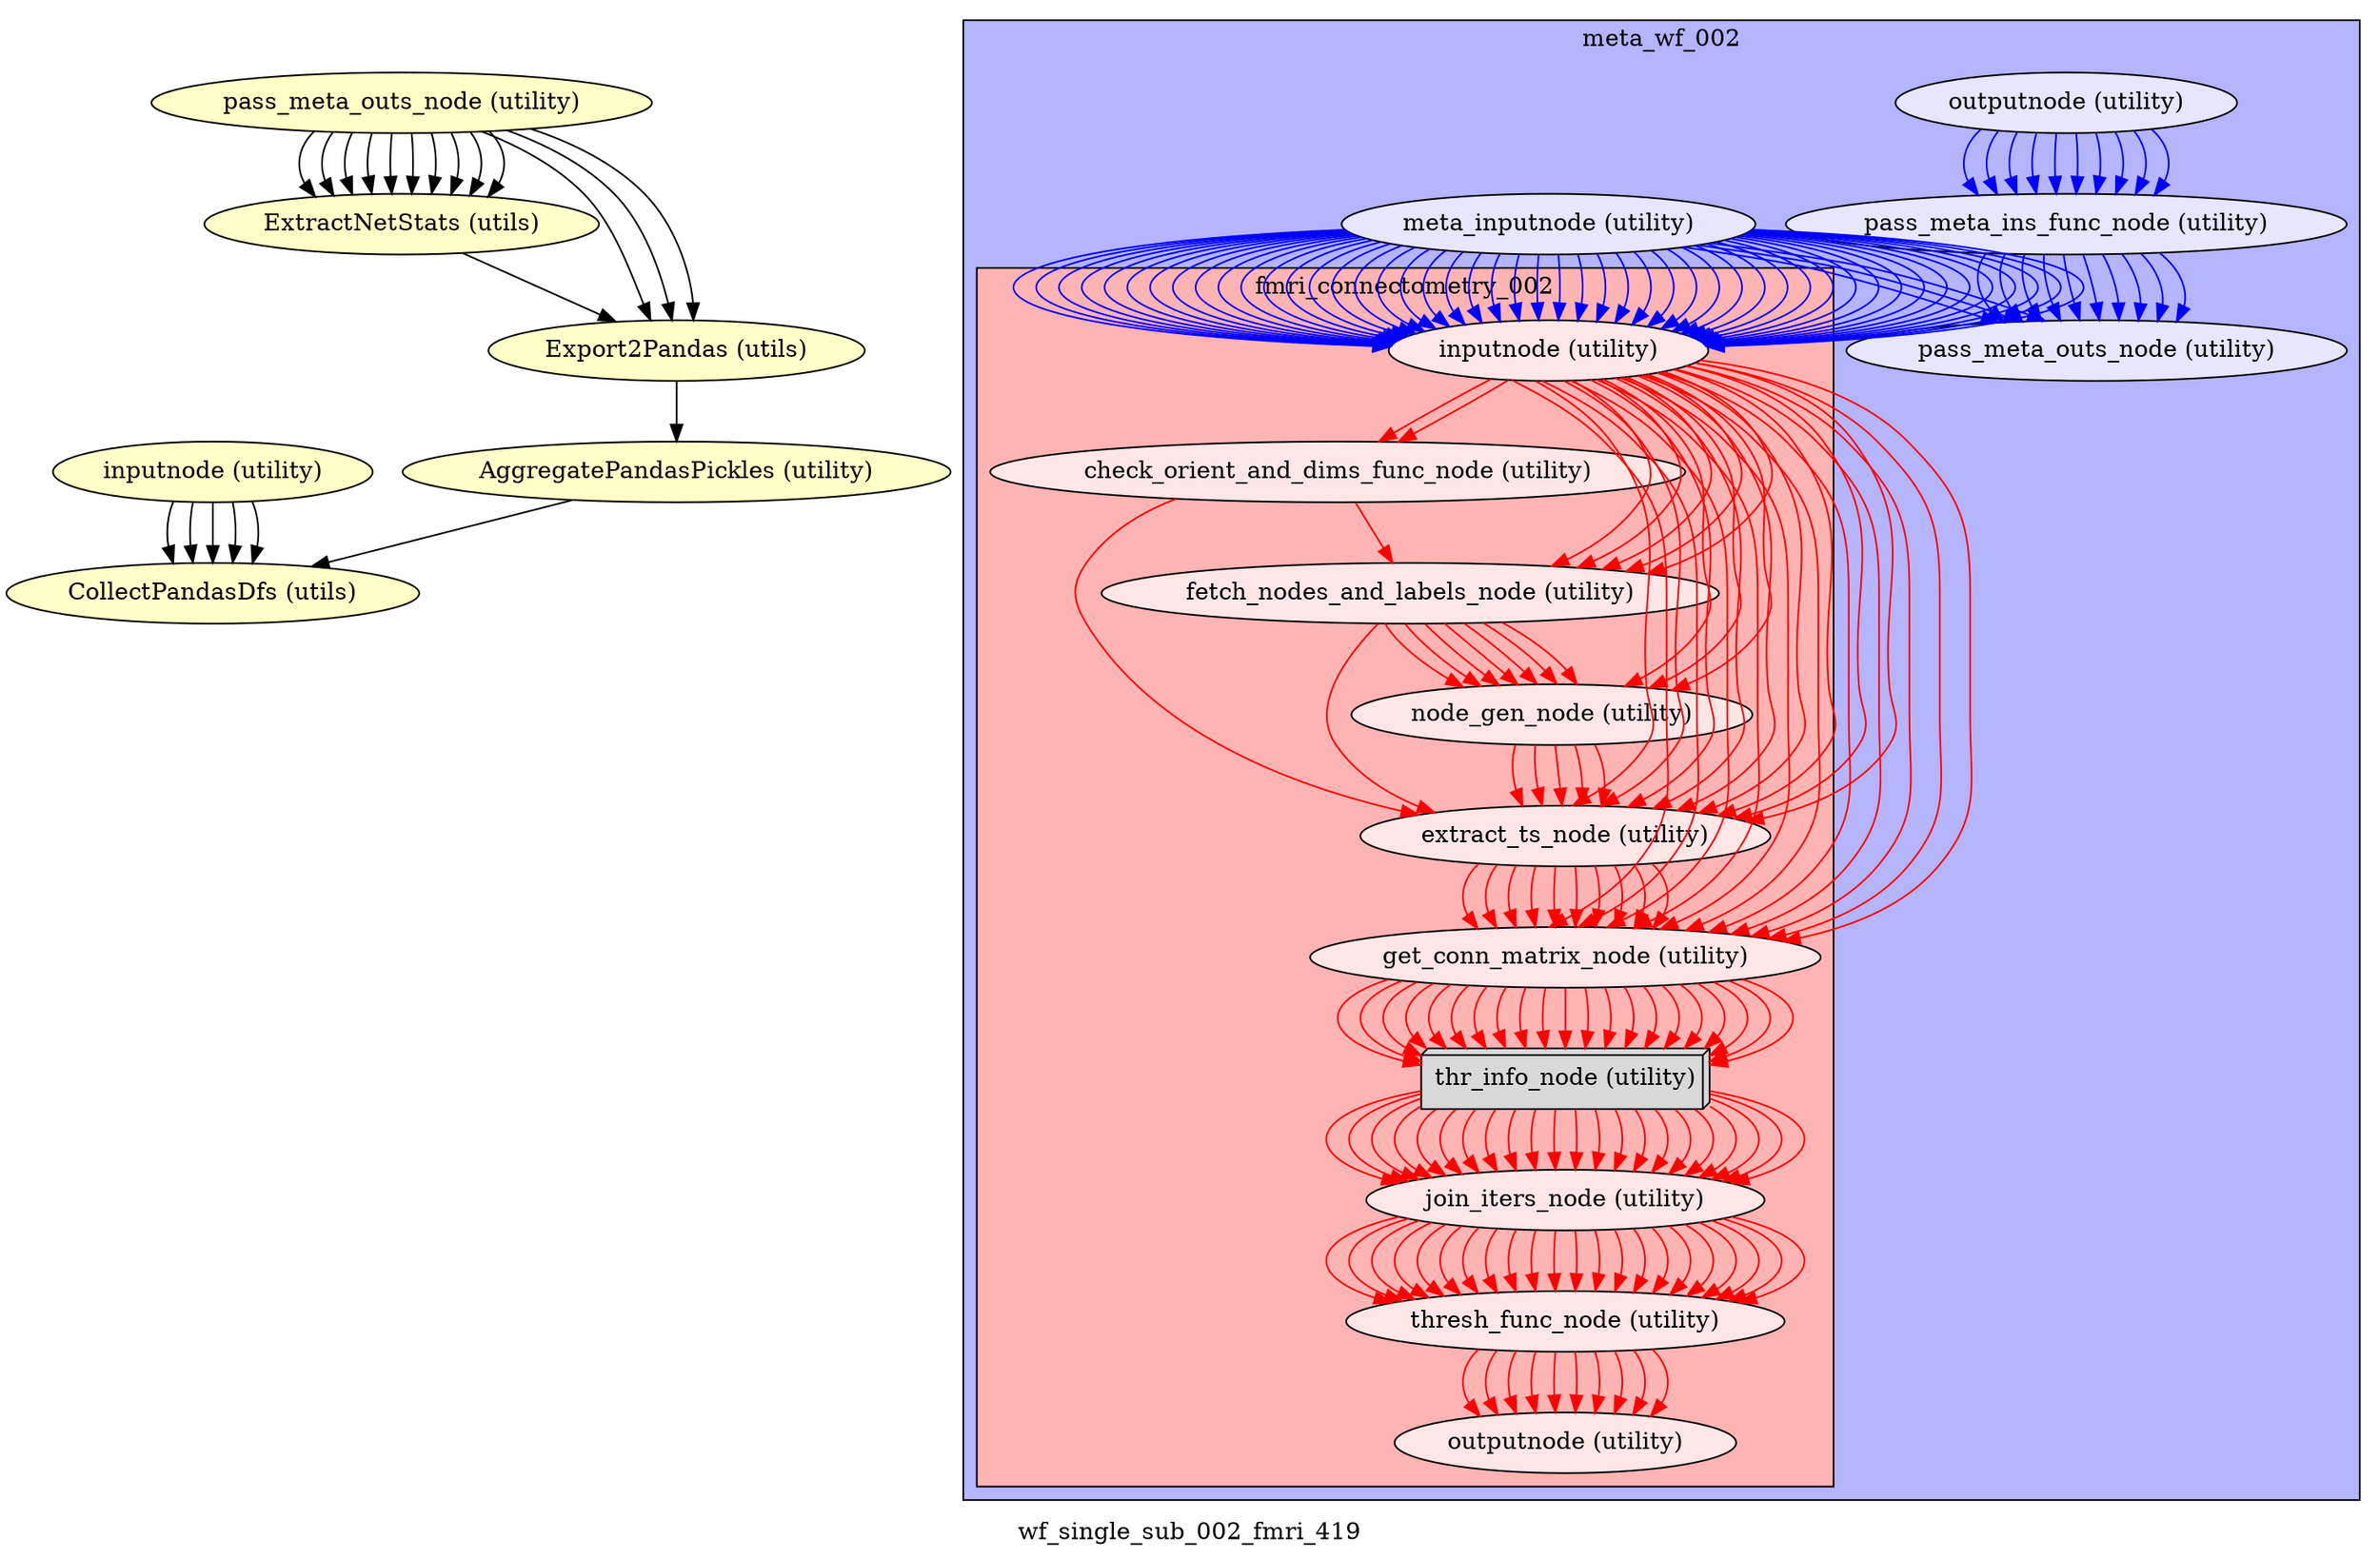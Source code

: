 digraph wf_single_sub_002_fmri_419{
  label="wf_single_sub_002_fmri_419";
  wf_single_sub_002_fmri_419_inputnode[label="inputnode (utility)", style=filled, fillcolor="#FFFFC8"];
  meta_wf_002_pass_meta_outs_node[label="pass_meta_outs_node (utility)", style=filled, fillcolor="#FFFFC8"];
  wf_single_sub_002_fmri_419_ExtractNetStats[label="ExtractNetStats (utils)", style=filled, fillcolor="#FFFFC8"];
  wf_single_sub_002_fmri_419_Export2Pandas[label="Export2Pandas (utils)", style=filled, fillcolor="#FFFFC8"];
  wf_single_sub_002_fmri_419_AggregatePandasPickles[label="AggregatePandasPickles (utility)", style=filled, fillcolor="#FFFFC8"];
  wf_single_sub_002_fmri_419_CollectPandasDfs[label="CollectPandasDfs (utils)", style=filled, fillcolor="#FFFFC8"];
  wf_single_sub_002_fmri_419_inputnode -> wf_single_sub_002_fmri_419_CollectPandasDfs;
  wf_single_sub_002_fmri_419_inputnode -> wf_single_sub_002_fmri_419_CollectPandasDfs;
  wf_single_sub_002_fmri_419_inputnode -> wf_single_sub_002_fmri_419_CollectPandasDfs;
  wf_single_sub_002_fmri_419_inputnode -> wf_single_sub_002_fmri_419_CollectPandasDfs;
  wf_single_sub_002_fmri_419_inputnode -> wf_single_sub_002_fmri_419_CollectPandasDfs;
  wf_single_sub_002_fmri_419_ExtractNetStats -> wf_single_sub_002_fmri_419_Export2Pandas;
  wf_single_sub_002_fmri_419_Export2Pandas -> wf_single_sub_002_fmri_419_AggregatePandasPickles;
  wf_single_sub_002_fmri_419_AggregatePandasPickles -> wf_single_sub_002_fmri_419_CollectPandasDfs;
  subgraph cluster_wf_single_sub_002_fmri_419_meta_wf_002 {
      edge [color="#0000FF"];
      style=filled;
      fillcolor="#B4B4FF";
      label="meta_wf_002";
    wf_single_sub_002_fmri_419_fmri_connectometry_002_outputnode[label="outputnode (utility)", style=filled, fillcolor="#E6E6FF"];
    wf_single_sub_002_fmri_419_meta_wf_002_pass_meta_ins_func_node[label="pass_meta_ins_func_node (utility)", style=filled, fillcolor="#E6E6FF"];
    wf_single_sub_002_fmri_419_meta_wf_002_meta_inputnode[label="meta_inputnode (utility)", style=filled, fillcolor="#E6E6FF"];
    wf_single_sub_002_fmri_419_meta_wf_002_pass_meta_outs_node[label="pass_meta_outs_node (utility)", style=filled, fillcolor="#E6E6FF"];
    wf_single_sub_002_fmri_419_meta_wf_002_pass_meta_ins_func_node -> wf_single_sub_002_fmri_419_meta_wf_002_pass_meta_outs_node;
    wf_single_sub_002_fmri_419_meta_wf_002_pass_meta_ins_func_node -> wf_single_sub_002_fmri_419_meta_wf_002_pass_meta_outs_node;
    wf_single_sub_002_fmri_419_meta_wf_002_pass_meta_ins_func_node -> wf_single_sub_002_fmri_419_meta_wf_002_pass_meta_outs_node;
    wf_single_sub_002_fmri_419_meta_wf_002_pass_meta_ins_func_node -> wf_single_sub_002_fmri_419_meta_wf_002_pass_meta_outs_node;
    wf_single_sub_002_fmri_419_meta_wf_002_pass_meta_ins_func_node -> wf_single_sub_002_fmri_419_meta_wf_002_pass_meta_outs_node;
    wf_single_sub_002_fmri_419_meta_wf_002_pass_meta_ins_func_node -> wf_single_sub_002_fmri_419_meta_wf_002_pass_meta_outs_node;
    wf_single_sub_002_fmri_419_meta_wf_002_pass_meta_ins_func_node -> wf_single_sub_002_fmri_419_meta_wf_002_pass_meta_outs_node;
    wf_single_sub_002_fmri_419_meta_wf_002_pass_meta_ins_func_node -> wf_single_sub_002_fmri_419_meta_wf_002_pass_meta_outs_node;
    wf_single_sub_002_fmri_419_meta_wf_002_pass_meta_ins_func_node -> wf_single_sub_002_fmri_419_meta_wf_002_pass_meta_outs_node;
    wf_single_sub_002_fmri_419_meta_wf_002_pass_meta_ins_func_node -> wf_single_sub_002_fmri_419_meta_wf_002_pass_meta_outs_node;
    wf_single_sub_002_fmri_419_meta_wf_002_meta_inputnode -> wf_single_sub_002_fmri_419_meta_wf_002_pass_meta_outs_node;
    wf_single_sub_002_fmri_419_meta_wf_002_meta_inputnode -> wf_single_sub_002_fmri_419_meta_wf_002_pass_meta_outs_node;
    wf_single_sub_002_fmri_419_meta_wf_002_meta_inputnode -> wf_single_sub_002_fmri_419_meta_wf_002_pass_meta_outs_node;
    subgraph cluster_wf_single_sub_002_fmri_419_meta_wf_002_fmri_connectometry_002 {
            edge [color="#FF0000"];
            style=filled;
            fillcolor="#FFB4B4";
            label="fmri_connectometry_002";
        wf_single_sub_002_fmri_419_meta_wf_002_fmri_connectometry_002_inputnode[label="inputnode (utility)", style=filled, fillcolor="#FFE6E6"];
        wf_single_sub_002_fmri_419_meta_wf_002_fmri_connectometry_002_check_orient_and_dims_func_node[label="check_orient_and_dims_func_node (utility)", style=filled, fillcolor="#FFE6E6"];
        wf_single_sub_002_fmri_419_meta_wf_002_fmri_connectometry_002_fetch_nodes_and_labels_node[label="fetch_nodes_and_labels_node (utility)", style=filled, fillcolor="#FFE6E6"];
        wf_single_sub_002_fmri_419_meta_wf_002_fmri_connectometry_002_node_gen_node[label="node_gen_node (utility)", style=filled, fillcolor="#FFE6E6"];
        wf_single_sub_002_fmri_419_meta_wf_002_fmri_connectometry_002_extract_ts_node[label="extract_ts_node (utility)", style=filled, fillcolor="#FFE6E6"];
        wf_single_sub_002_fmri_419_meta_wf_002_fmri_connectometry_002_get_conn_matrix_node[label="get_conn_matrix_node (utility)", style=filled, fillcolor="#FFE6E6"];
        wf_single_sub_002_fmri_419_meta_wf_002_fmri_connectometry_002_thr_info_node[label="thr_info_node (utility)", shape=box3d,style=filled, color=black, colorscheme=greys7 fillcolor=2];
        wf_single_sub_002_fmri_419_meta_wf_002_fmri_connectometry_002_join_iters_node[label="join_iters_node (utility)", style=filled, fillcolor="#FFE6E6"];
        wf_single_sub_002_fmri_419_meta_wf_002_fmri_connectometry_002_thresh_func_node[label="thresh_func_node (utility)", style=filled, fillcolor="#FFE6E6"];
        wf_single_sub_002_fmri_419_meta_wf_002_fmri_connectometry_002_outputnode[label="outputnode (utility)", style=filled, fillcolor="#FFE6E6"];
        wf_single_sub_002_fmri_419_meta_wf_002_fmri_connectometry_002_inputnode -> wf_single_sub_002_fmri_419_meta_wf_002_fmri_connectometry_002_fetch_nodes_and_labels_node;
        wf_single_sub_002_fmri_419_meta_wf_002_fmri_connectometry_002_inputnode -> wf_single_sub_002_fmri_419_meta_wf_002_fmri_connectometry_002_fetch_nodes_and_labels_node;
        wf_single_sub_002_fmri_419_meta_wf_002_fmri_connectometry_002_inputnode -> wf_single_sub_002_fmri_419_meta_wf_002_fmri_connectometry_002_fetch_nodes_and_labels_node;
        wf_single_sub_002_fmri_419_meta_wf_002_fmri_connectometry_002_inputnode -> wf_single_sub_002_fmri_419_meta_wf_002_fmri_connectometry_002_fetch_nodes_and_labels_node;
        wf_single_sub_002_fmri_419_meta_wf_002_fmri_connectometry_002_inputnode -> wf_single_sub_002_fmri_419_meta_wf_002_fmri_connectometry_002_fetch_nodes_and_labels_node;
        wf_single_sub_002_fmri_419_meta_wf_002_fmri_connectometry_002_inputnode -> wf_single_sub_002_fmri_419_meta_wf_002_fmri_connectometry_002_extract_ts_node;
        wf_single_sub_002_fmri_419_meta_wf_002_fmri_connectometry_002_inputnode -> wf_single_sub_002_fmri_419_meta_wf_002_fmri_connectometry_002_extract_ts_node;
        wf_single_sub_002_fmri_419_meta_wf_002_fmri_connectometry_002_inputnode -> wf_single_sub_002_fmri_419_meta_wf_002_fmri_connectometry_002_extract_ts_node;
        wf_single_sub_002_fmri_419_meta_wf_002_fmri_connectometry_002_inputnode -> wf_single_sub_002_fmri_419_meta_wf_002_fmri_connectometry_002_extract_ts_node;
        wf_single_sub_002_fmri_419_meta_wf_002_fmri_connectometry_002_inputnode -> wf_single_sub_002_fmri_419_meta_wf_002_fmri_connectometry_002_extract_ts_node;
        wf_single_sub_002_fmri_419_meta_wf_002_fmri_connectometry_002_inputnode -> wf_single_sub_002_fmri_419_meta_wf_002_fmri_connectometry_002_extract_ts_node;
        wf_single_sub_002_fmri_419_meta_wf_002_fmri_connectometry_002_inputnode -> wf_single_sub_002_fmri_419_meta_wf_002_fmri_connectometry_002_extract_ts_node;
        wf_single_sub_002_fmri_419_meta_wf_002_fmri_connectometry_002_inputnode -> wf_single_sub_002_fmri_419_meta_wf_002_fmri_connectometry_002_extract_ts_node;
        wf_single_sub_002_fmri_419_meta_wf_002_fmri_connectometry_002_inputnode -> wf_single_sub_002_fmri_419_meta_wf_002_fmri_connectometry_002_extract_ts_node;
        wf_single_sub_002_fmri_419_meta_wf_002_fmri_connectometry_002_inputnode -> wf_single_sub_002_fmri_419_meta_wf_002_fmri_connectometry_002_get_conn_matrix_node;
        wf_single_sub_002_fmri_419_meta_wf_002_fmri_connectometry_002_inputnode -> wf_single_sub_002_fmri_419_meta_wf_002_fmri_connectometry_002_get_conn_matrix_node;
        wf_single_sub_002_fmri_419_meta_wf_002_fmri_connectometry_002_inputnode -> wf_single_sub_002_fmri_419_meta_wf_002_fmri_connectometry_002_get_conn_matrix_node;
        wf_single_sub_002_fmri_419_meta_wf_002_fmri_connectometry_002_inputnode -> wf_single_sub_002_fmri_419_meta_wf_002_fmri_connectometry_002_get_conn_matrix_node;
        wf_single_sub_002_fmri_419_meta_wf_002_fmri_connectometry_002_inputnode -> wf_single_sub_002_fmri_419_meta_wf_002_fmri_connectometry_002_get_conn_matrix_node;
        wf_single_sub_002_fmri_419_meta_wf_002_fmri_connectometry_002_inputnode -> wf_single_sub_002_fmri_419_meta_wf_002_fmri_connectometry_002_get_conn_matrix_node;
        wf_single_sub_002_fmri_419_meta_wf_002_fmri_connectometry_002_inputnode -> wf_single_sub_002_fmri_419_meta_wf_002_fmri_connectometry_002_get_conn_matrix_node;
        wf_single_sub_002_fmri_419_meta_wf_002_fmri_connectometry_002_inputnode -> wf_single_sub_002_fmri_419_meta_wf_002_fmri_connectometry_002_get_conn_matrix_node;
        wf_single_sub_002_fmri_419_meta_wf_002_fmri_connectometry_002_inputnode -> wf_single_sub_002_fmri_419_meta_wf_002_fmri_connectometry_002_get_conn_matrix_node;
        wf_single_sub_002_fmri_419_meta_wf_002_fmri_connectometry_002_inputnode -> wf_single_sub_002_fmri_419_meta_wf_002_fmri_connectometry_002_get_conn_matrix_node;
        wf_single_sub_002_fmri_419_meta_wf_002_fmri_connectometry_002_inputnode -> wf_single_sub_002_fmri_419_meta_wf_002_fmri_connectometry_002_get_conn_matrix_node;
        wf_single_sub_002_fmri_419_meta_wf_002_fmri_connectometry_002_inputnode -> wf_single_sub_002_fmri_419_meta_wf_002_fmri_connectometry_002_node_gen_node;
        wf_single_sub_002_fmri_419_meta_wf_002_fmri_connectometry_002_inputnode -> wf_single_sub_002_fmri_419_meta_wf_002_fmri_connectometry_002_node_gen_node;
        wf_single_sub_002_fmri_419_meta_wf_002_fmri_connectometry_002_inputnode -> wf_single_sub_002_fmri_419_meta_wf_002_fmri_connectometry_002_node_gen_node;
        wf_single_sub_002_fmri_419_meta_wf_002_fmri_connectometry_002_inputnode -> wf_single_sub_002_fmri_419_meta_wf_002_fmri_connectometry_002_check_orient_and_dims_func_node;
        wf_single_sub_002_fmri_419_meta_wf_002_fmri_connectometry_002_inputnode -> wf_single_sub_002_fmri_419_meta_wf_002_fmri_connectometry_002_check_orient_and_dims_func_node;
        wf_single_sub_002_fmri_419_meta_wf_002_fmri_connectometry_002_check_orient_and_dims_func_node -> wf_single_sub_002_fmri_419_meta_wf_002_fmri_connectometry_002_extract_ts_node;
        wf_single_sub_002_fmri_419_meta_wf_002_fmri_connectometry_002_check_orient_and_dims_func_node -> wf_single_sub_002_fmri_419_meta_wf_002_fmri_connectometry_002_fetch_nodes_and_labels_node;
        wf_single_sub_002_fmri_419_meta_wf_002_fmri_connectometry_002_fetch_nodes_and_labels_node -> wf_single_sub_002_fmri_419_meta_wf_002_fmri_connectometry_002_node_gen_node;
        wf_single_sub_002_fmri_419_meta_wf_002_fmri_connectometry_002_fetch_nodes_and_labels_node -> wf_single_sub_002_fmri_419_meta_wf_002_fmri_connectometry_002_node_gen_node;
        wf_single_sub_002_fmri_419_meta_wf_002_fmri_connectometry_002_fetch_nodes_and_labels_node -> wf_single_sub_002_fmri_419_meta_wf_002_fmri_connectometry_002_node_gen_node;
        wf_single_sub_002_fmri_419_meta_wf_002_fmri_connectometry_002_fetch_nodes_and_labels_node -> wf_single_sub_002_fmri_419_meta_wf_002_fmri_connectometry_002_node_gen_node;
        wf_single_sub_002_fmri_419_meta_wf_002_fmri_connectometry_002_fetch_nodes_and_labels_node -> wf_single_sub_002_fmri_419_meta_wf_002_fmri_connectometry_002_node_gen_node;
        wf_single_sub_002_fmri_419_meta_wf_002_fmri_connectometry_002_fetch_nodes_and_labels_node -> wf_single_sub_002_fmri_419_meta_wf_002_fmri_connectometry_002_node_gen_node;
        wf_single_sub_002_fmri_419_meta_wf_002_fmri_connectometry_002_fetch_nodes_and_labels_node -> wf_single_sub_002_fmri_419_meta_wf_002_fmri_connectometry_002_node_gen_node;
        wf_single_sub_002_fmri_419_meta_wf_002_fmri_connectometry_002_fetch_nodes_and_labels_node -> wf_single_sub_002_fmri_419_meta_wf_002_fmri_connectometry_002_extract_ts_node;
        wf_single_sub_002_fmri_419_meta_wf_002_fmri_connectometry_002_node_gen_node -> wf_single_sub_002_fmri_419_meta_wf_002_fmri_connectometry_002_extract_ts_node;
        wf_single_sub_002_fmri_419_meta_wf_002_fmri_connectometry_002_node_gen_node -> wf_single_sub_002_fmri_419_meta_wf_002_fmri_connectometry_002_extract_ts_node;
        wf_single_sub_002_fmri_419_meta_wf_002_fmri_connectometry_002_node_gen_node -> wf_single_sub_002_fmri_419_meta_wf_002_fmri_connectometry_002_extract_ts_node;
        wf_single_sub_002_fmri_419_meta_wf_002_fmri_connectometry_002_node_gen_node -> wf_single_sub_002_fmri_419_meta_wf_002_fmri_connectometry_002_extract_ts_node;
        wf_single_sub_002_fmri_419_meta_wf_002_fmri_connectometry_002_node_gen_node -> wf_single_sub_002_fmri_419_meta_wf_002_fmri_connectometry_002_extract_ts_node;
        wf_single_sub_002_fmri_419_meta_wf_002_fmri_connectometry_002_extract_ts_node -> wf_single_sub_002_fmri_419_meta_wf_002_fmri_connectometry_002_get_conn_matrix_node;
        wf_single_sub_002_fmri_419_meta_wf_002_fmri_connectometry_002_extract_ts_node -> wf_single_sub_002_fmri_419_meta_wf_002_fmri_connectometry_002_get_conn_matrix_node;
        wf_single_sub_002_fmri_419_meta_wf_002_fmri_connectometry_002_extract_ts_node -> wf_single_sub_002_fmri_419_meta_wf_002_fmri_connectometry_002_get_conn_matrix_node;
        wf_single_sub_002_fmri_419_meta_wf_002_fmri_connectometry_002_extract_ts_node -> wf_single_sub_002_fmri_419_meta_wf_002_fmri_connectometry_002_get_conn_matrix_node;
        wf_single_sub_002_fmri_419_meta_wf_002_fmri_connectometry_002_extract_ts_node -> wf_single_sub_002_fmri_419_meta_wf_002_fmri_connectometry_002_get_conn_matrix_node;
        wf_single_sub_002_fmri_419_meta_wf_002_fmri_connectometry_002_extract_ts_node -> wf_single_sub_002_fmri_419_meta_wf_002_fmri_connectometry_002_get_conn_matrix_node;
        wf_single_sub_002_fmri_419_meta_wf_002_fmri_connectometry_002_extract_ts_node -> wf_single_sub_002_fmri_419_meta_wf_002_fmri_connectometry_002_get_conn_matrix_node;
        wf_single_sub_002_fmri_419_meta_wf_002_fmri_connectometry_002_extract_ts_node -> wf_single_sub_002_fmri_419_meta_wf_002_fmri_connectometry_002_get_conn_matrix_node;
        wf_single_sub_002_fmri_419_meta_wf_002_fmri_connectometry_002_extract_ts_node -> wf_single_sub_002_fmri_419_meta_wf_002_fmri_connectometry_002_get_conn_matrix_node;
        wf_single_sub_002_fmri_419_meta_wf_002_fmri_connectometry_002_extract_ts_node -> wf_single_sub_002_fmri_419_meta_wf_002_fmri_connectometry_002_get_conn_matrix_node;
        wf_single_sub_002_fmri_419_meta_wf_002_fmri_connectometry_002_get_conn_matrix_node -> wf_single_sub_002_fmri_419_meta_wf_002_fmri_connectometry_002_thr_info_node;
        wf_single_sub_002_fmri_419_meta_wf_002_fmri_connectometry_002_get_conn_matrix_node -> wf_single_sub_002_fmri_419_meta_wf_002_fmri_connectometry_002_thr_info_node;
        wf_single_sub_002_fmri_419_meta_wf_002_fmri_connectometry_002_get_conn_matrix_node -> wf_single_sub_002_fmri_419_meta_wf_002_fmri_connectometry_002_thr_info_node;
        wf_single_sub_002_fmri_419_meta_wf_002_fmri_connectometry_002_get_conn_matrix_node -> wf_single_sub_002_fmri_419_meta_wf_002_fmri_connectometry_002_thr_info_node;
        wf_single_sub_002_fmri_419_meta_wf_002_fmri_connectometry_002_get_conn_matrix_node -> wf_single_sub_002_fmri_419_meta_wf_002_fmri_connectometry_002_thr_info_node;
        wf_single_sub_002_fmri_419_meta_wf_002_fmri_connectometry_002_get_conn_matrix_node -> wf_single_sub_002_fmri_419_meta_wf_002_fmri_connectometry_002_thr_info_node;
        wf_single_sub_002_fmri_419_meta_wf_002_fmri_connectometry_002_get_conn_matrix_node -> wf_single_sub_002_fmri_419_meta_wf_002_fmri_connectometry_002_thr_info_node;
        wf_single_sub_002_fmri_419_meta_wf_002_fmri_connectometry_002_get_conn_matrix_node -> wf_single_sub_002_fmri_419_meta_wf_002_fmri_connectometry_002_thr_info_node;
        wf_single_sub_002_fmri_419_meta_wf_002_fmri_connectometry_002_get_conn_matrix_node -> wf_single_sub_002_fmri_419_meta_wf_002_fmri_connectometry_002_thr_info_node;
        wf_single_sub_002_fmri_419_meta_wf_002_fmri_connectometry_002_get_conn_matrix_node -> wf_single_sub_002_fmri_419_meta_wf_002_fmri_connectometry_002_thr_info_node;
        wf_single_sub_002_fmri_419_meta_wf_002_fmri_connectometry_002_get_conn_matrix_node -> wf_single_sub_002_fmri_419_meta_wf_002_fmri_connectometry_002_thr_info_node;
        wf_single_sub_002_fmri_419_meta_wf_002_fmri_connectometry_002_get_conn_matrix_node -> wf_single_sub_002_fmri_419_meta_wf_002_fmri_connectometry_002_thr_info_node;
        wf_single_sub_002_fmri_419_meta_wf_002_fmri_connectometry_002_get_conn_matrix_node -> wf_single_sub_002_fmri_419_meta_wf_002_fmri_connectometry_002_thr_info_node;
        wf_single_sub_002_fmri_419_meta_wf_002_fmri_connectometry_002_get_conn_matrix_node -> wf_single_sub_002_fmri_419_meta_wf_002_fmri_connectometry_002_thr_info_node;
        wf_single_sub_002_fmri_419_meta_wf_002_fmri_connectometry_002_get_conn_matrix_node -> wf_single_sub_002_fmri_419_meta_wf_002_fmri_connectometry_002_thr_info_node;
        wf_single_sub_002_fmri_419_meta_wf_002_fmri_connectometry_002_get_conn_matrix_node -> wf_single_sub_002_fmri_419_meta_wf_002_fmri_connectometry_002_thr_info_node;
        wf_single_sub_002_fmri_419_meta_wf_002_fmri_connectometry_002_get_conn_matrix_node -> wf_single_sub_002_fmri_419_meta_wf_002_fmri_connectometry_002_thr_info_node;
        wf_single_sub_002_fmri_419_meta_wf_002_fmri_connectometry_002_get_conn_matrix_node -> wf_single_sub_002_fmri_419_meta_wf_002_fmri_connectometry_002_thr_info_node;
        wf_single_sub_002_fmri_419_meta_wf_002_fmri_connectometry_002_get_conn_matrix_node -> wf_single_sub_002_fmri_419_meta_wf_002_fmri_connectometry_002_thr_info_node;
        wf_single_sub_002_fmri_419_meta_wf_002_fmri_connectometry_002_get_conn_matrix_node -> wf_single_sub_002_fmri_419_meta_wf_002_fmri_connectometry_002_thr_info_node;
        wf_single_sub_002_fmri_419_meta_wf_002_fmri_connectometry_002_get_conn_matrix_node -> wf_single_sub_002_fmri_419_meta_wf_002_fmri_connectometry_002_thr_info_node;
        wf_single_sub_002_fmri_419_meta_wf_002_fmri_connectometry_002_thr_info_node -> wf_single_sub_002_fmri_419_meta_wf_002_fmri_connectometry_002_join_iters_node;
        wf_single_sub_002_fmri_419_meta_wf_002_fmri_connectometry_002_thr_info_node -> wf_single_sub_002_fmri_419_meta_wf_002_fmri_connectometry_002_join_iters_node;
        wf_single_sub_002_fmri_419_meta_wf_002_fmri_connectometry_002_thr_info_node -> wf_single_sub_002_fmri_419_meta_wf_002_fmri_connectometry_002_join_iters_node;
        wf_single_sub_002_fmri_419_meta_wf_002_fmri_connectometry_002_thr_info_node -> wf_single_sub_002_fmri_419_meta_wf_002_fmri_connectometry_002_join_iters_node;
        wf_single_sub_002_fmri_419_meta_wf_002_fmri_connectometry_002_thr_info_node -> wf_single_sub_002_fmri_419_meta_wf_002_fmri_connectometry_002_join_iters_node;
        wf_single_sub_002_fmri_419_meta_wf_002_fmri_connectometry_002_thr_info_node -> wf_single_sub_002_fmri_419_meta_wf_002_fmri_connectometry_002_join_iters_node;
        wf_single_sub_002_fmri_419_meta_wf_002_fmri_connectometry_002_thr_info_node -> wf_single_sub_002_fmri_419_meta_wf_002_fmri_connectometry_002_join_iters_node;
        wf_single_sub_002_fmri_419_meta_wf_002_fmri_connectometry_002_thr_info_node -> wf_single_sub_002_fmri_419_meta_wf_002_fmri_connectometry_002_join_iters_node;
        wf_single_sub_002_fmri_419_meta_wf_002_fmri_connectometry_002_thr_info_node -> wf_single_sub_002_fmri_419_meta_wf_002_fmri_connectometry_002_join_iters_node;
        wf_single_sub_002_fmri_419_meta_wf_002_fmri_connectometry_002_thr_info_node -> wf_single_sub_002_fmri_419_meta_wf_002_fmri_connectometry_002_join_iters_node;
        wf_single_sub_002_fmri_419_meta_wf_002_fmri_connectometry_002_thr_info_node -> wf_single_sub_002_fmri_419_meta_wf_002_fmri_connectometry_002_join_iters_node;
        wf_single_sub_002_fmri_419_meta_wf_002_fmri_connectometry_002_thr_info_node -> wf_single_sub_002_fmri_419_meta_wf_002_fmri_connectometry_002_join_iters_node;
        wf_single_sub_002_fmri_419_meta_wf_002_fmri_connectometry_002_thr_info_node -> wf_single_sub_002_fmri_419_meta_wf_002_fmri_connectometry_002_join_iters_node;
        wf_single_sub_002_fmri_419_meta_wf_002_fmri_connectometry_002_thr_info_node -> wf_single_sub_002_fmri_419_meta_wf_002_fmri_connectometry_002_join_iters_node;
        wf_single_sub_002_fmri_419_meta_wf_002_fmri_connectometry_002_thr_info_node -> wf_single_sub_002_fmri_419_meta_wf_002_fmri_connectometry_002_join_iters_node;
        wf_single_sub_002_fmri_419_meta_wf_002_fmri_connectometry_002_thr_info_node -> wf_single_sub_002_fmri_419_meta_wf_002_fmri_connectometry_002_join_iters_node;
        wf_single_sub_002_fmri_419_meta_wf_002_fmri_connectometry_002_thr_info_node -> wf_single_sub_002_fmri_419_meta_wf_002_fmri_connectometry_002_join_iters_node;
        wf_single_sub_002_fmri_419_meta_wf_002_fmri_connectometry_002_thr_info_node -> wf_single_sub_002_fmri_419_meta_wf_002_fmri_connectometry_002_join_iters_node;
        wf_single_sub_002_fmri_419_meta_wf_002_fmri_connectometry_002_thr_info_node -> wf_single_sub_002_fmri_419_meta_wf_002_fmri_connectometry_002_join_iters_node;
        wf_single_sub_002_fmri_419_meta_wf_002_fmri_connectometry_002_thr_info_node -> wf_single_sub_002_fmri_419_meta_wf_002_fmri_connectometry_002_join_iters_node;
        wf_single_sub_002_fmri_419_meta_wf_002_fmri_connectometry_002_thr_info_node -> wf_single_sub_002_fmri_419_meta_wf_002_fmri_connectometry_002_join_iters_node;
        wf_single_sub_002_fmri_419_meta_wf_002_fmri_connectometry_002_thr_info_node -> wf_single_sub_002_fmri_419_meta_wf_002_fmri_connectometry_002_join_iters_node;
        wf_single_sub_002_fmri_419_meta_wf_002_fmri_connectometry_002_join_iters_node -> wf_single_sub_002_fmri_419_meta_wf_002_fmri_connectometry_002_thresh_func_node;
        wf_single_sub_002_fmri_419_meta_wf_002_fmri_connectometry_002_join_iters_node -> wf_single_sub_002_fmri_419_meta_wf_002_fmri_connectometry_002_thresh_func_node;
        wf_single_sub_002_fmri_419_meta_wf_002_fmri_connectometry_002_join_iters_node -> wf_single_sub_002_fmri_419_meta_wf_002_fmri_connectometry_002_thresh_func_node;
        wf_single_sub_002_fmri_419_meta_wf_002_fmri_connectometry_002_join_iters_node -> wf_single_sub_002_fmri_419_meta_wf_002_fmri_connectometry_002_thresh_func_node;
        wf_single_sub_002_fmri_419_meta_wf_002_fmri_connectometry_002_join_iters_node -> wf_single_sub_002_fmri_419_meta_wf_002_fmri_connectometry_002_thresh_func_node;
        wf_single_sub_002_fmri_419_meta_wf_002_fmri_connectometry_002_join_iters_node -> wf_single_sub_002_fmri_419_meta_wf_002_fmri_connectometry_002_thresh_func_node;
        wf_single_sub_002_fmri_419_meta_wf_002_fmri_connectometry_002_join_iters_node -> wf_single_sub_002_fmri_419_meta_wf_002_fmri_connectometry_002_thresh_func_node;
        wf_single_sub_002_fmri_419_meta_wf_002_fmri_connectometry_002_join_iters_node -> wf_single_sub_002_fmri_419_meta_wf_002_fmri_connectometry_002_thresh_func_node;
        wf_single_sub_002_fmri_419_meta_wf_002_fmri_connectometry_002_join_iters_node -> wf_single_sub_002_fmri_419_meta_wf_002_fmri_connectometry_002_thresh_func_node;
        wf_single_sub_002_fmri_419_meta_wf_002_fmri_connectometry_002_join_iters_node -> wf_single_sub_002_fmri_419_meta_wf_002_fmri_connectometry_002_thresh_func_node;
        wf_single_sub_002_fmri_419_meta_wf_002_fmri_connectometry_002_join_iters_node -> wf_single_sub_002_fmri_419_meta_wf_002_fmri_connectometry_002_thresh_func_node;
        wf_single_sub_002_fmri_419_meta_wf_002_fmri_connectometry_002_join_iters_node -> wf_single_sub_002_fmri_419_meta_wf_002_fmri_connectometry_002_thresh_func_node;
        wf_single_sub_002_fmri_419_meta_wf_002_fmri_connectometry_002_join_iters_node -> wf_single_sub_002_fmri_419_meta_wf_002_fmri_connectometry_002_thresh_func_node;
        wf_single_sub_002_fmri_419_meta_wf_002_fmri_connectometry_002_join_iters_node -> wf_single_sub_002_fmri_419_meta_wf_002_fmri_connectometry_002_thresh_func_node;
        wf_single_sub_002_fmri_419_meta_wf_002_fmri_connectometry_002_join_iters_node -> wf_single_sub_002_fmri_419_meta_wf_002_fmri_connectometry_002_thresh_func_node;
        wf_single_sub_002_fmri_419_meta_wf_002_fmri_connectometry_002_join_iters_node -> wf_single_sub_002_fmri_419_meta_wf_002_fmri_connectometry_002_thresh_func_node;
        wf_single_sub_002_fmri_419_meta_wf_002_fmri_connectometry_002_join_iters_node -> wf_single_sub_002_fmri_419_meta_wf_002_fmri_connectometry_002_thresh_func_node;
        wf_single_sub_002_fmri_419_meta_wf_002_fmri_connectometry_002_join_iters_node -> wf_single_sub_002_fmri_419_meta_wf_002_fmri_connectometry_002_thresh_func_node;
        wf_single_sub_002_fmri_419_meta_wf_002_fmri_connectometry_002_join_iters_node -> wf_single_sub_002_fmri_419_meta_wf_002_fmri_connectometry_002_thresh_func_node;
        wf_single_sub_002_fmri_419_meta_wf_002_fmri_connectometry_002_join_iters_node -> wf_single_sub_002_fmri_419_meta_wf_002_fmri_connectometry_002_thresh_func_node;
        wf_single_sub_002_fmri_419_meta_wf_002_fmri_connectometry_002_join_iters_node -> wf_single_sub_002_fmri_419_meta_wf_002_fmri_connectometry_002_thresh_func_node;
        wf_single_sub_002_fmri_419_meta_wf_002_fmri_connectometry_002_join_iters_node -> wf_single_sub_002_fmri_419_meta_wf_002_fmri_connectometry_002_thresh_func_node;
        wf_single_sub_002_fmri_419_meta_wf_002_fmri_connectometry_002_thresh_func_node -> wf_single_sub_002_fmri_419_meta_wf_002_fmri_connectometry_002_outputnode;
        wf_single_sub_002_fmri_419_meta_wf_002_fmri_connectometry_002_thresh_func_node -> wf_single_sub_002_fmri_419_meta_wf_002_fmri_connectometry_002_outputnode;
        wf_single_sub_002_fmri_419_meta_wf_002_fmri_connectometry_002_thresh_func_node -> wf_single_sub_002_fmri_419_meta_wf_002_fmri_connectometry_002_outputnode;
        wf_single_sub_002_fmri_419_meta_wf_002_fmri_connectometry_002_thresh_func_node -> wf_single_sub_002_fmri_419_meta_wf_002_fmri_connectometry_002_outputnode;
        wf_single_sub_002_fmri_419_meta_wf_002_fmri_connectometry_002_thresh_func_node -> wf_single_sub_002_fmri_419_meta_wf_002_fmri_connectometry_002_outputnode;
        wf_single_sub_002_fmri_419_meta_wf_002_fmri_connectometry_002_thresh_func_node -> wf_single_sub_002_fmri_419_meta_wf_002_fmri_connectometry_002_outputnode;
        wf_single_sub_002_fmri_419_meta_wf_002_fmri_connectometry_002_thresh_func_node -> wf_single_sub_002_fmri_419_meta_wf_002_fmri_connectometry_002_outputnode;
        wf_single_sub_002_fmri_419_meta_wf_002_fmri_connectometry_002_thresh_func_node -> wf_single_sub_002_fmri_419_meta_wf_002_fmri_connectometry_002_outputnode;
        wf_single_sub_002_fmri_419_meta_wf_002_fmri_connectometry_002_thresh_func_node -> wf_single_sub_002_fmri_419_meta_wf_002_fmri_connectometry_002_outputnode;
        wf_single_sub_002_fmri_419_meta_wf_002_fmri_connectometry_002_thresh_func_node -> wf_single_sub_002_fmri_419_meta_wf_002_fmri_connectometry_002_outputnode;
    }
    wf_single_sub_002_fmri_419_meta_wf_002_meta_inputnode -> wf_single_sub_002_fmri_419_meta_wf_002_fmri_connectometry_002_inputnode;
    wf_single_sub_002_fmri_419_meta_wf_002_meta_inputnode -> wf_single_sub_002_fmri_419_meta_wf_002_fmri_connectometry_002_inputnode;
    wf_single_sub_002_fmri_419_meta_wf_002_meta_inputnode -> wf_single_sub_002_fmri_419_meta_wf_002_fmri_connectometry_002_inputnode;
    wf_single_sub_002_fmri_419_meta_wf_002_meta_inputnode -> wf_single_sub_002_fmri_419_meta_wf_002_fmri_connectometry_002_inputnode;
    wf_single_sub_002_fmri_419_meta_wf_002_meta_inputnode -> wf_single_sub_002_fmri_419_meta_wf_002_fmri_connectometry_002_inputnode;
    wf_single_sub_002_fmri_419_meta_wf_002_meta_inputnode -> wf_single_sub_002_fmri_419_meta_wf_002_fmri_connectometry_002_inputnode;
    wf_single_sub_002_fmri_419_meta_wf_002_meta_inputnode -> wf_single_sub_002_fmri_419_meta_wf_002_fmri_connectometry_002_inputnode;
    wf_single_sub_002_fmri_419_meta_wf_002_meta_inputnode -> wf_single_sub_002_fmri_419_meta_wf_002_fmri_connectometry_002_inputnode;
    wf_single_sub_002_fmri_419_meta_wf_002_meta_inputnode -> wf_single_sub_002_fmri_419_meta_wf_002_fmri_connectometry_002_inputnode;
    wf_single_sub_002_fmri_419_meta_wf_002_meta_inputnode -> wf_single_sub_002_fmri_419_meta_wf_002_fmri_connectometry_002_inputnode;
    wf_single_sub_002_fmri_419_meta_wf_002_meta_inputnode -> wf_single_sub_002_fmri_419_meta_wf_002_fmri_connectometry_002_inputnode;
    wf_single_sub_002_fmri_419_meta_wf_002_meta_inputnode -> wf_single_sub_002_fmri_419_meta_wf_002_fmri_connectometry_002_inputnode;
    wf_single_sub_002_fmri_419_meta_wf_002_meta_inputnode -> wf_single_sub_002_fmri_419_meta_wf_002_fmri_connectometry_002_inputnode;
    wf_single_sub_002_fmri_419_meta_wf_002_meta_inputnode -> wf_single_sub_002_fmri_419_meta_wf_002_fmri_connectometry_002_inputnode;
    wf_single_sub_002_fmri_419_meta_wf_002_meta_inputnode -> wf_single_sub_002_fmri_419_meta_wf_002_fmri_connectometry_002_inputnode;
    wf_single_sub_002_fmri_419_meta_wf_002_meta_inputnode -> wf_single_sub_002_fmri_419_meta_wf_002_fmri_connectometry_002_inputnode;
    wf_single_sub_002_fmri_419_meta_wf_002_meta_inputnode -> wf_single_sub_002_fmri_419_meta_wf_002_fmri_connectometry_002_inputnode;
    wf_single_sub_002_fmri_419_meta_wf_002_meta_inputnode -> wf_single_sub_002_fmri_419_meta_wf_002_fmri_connectometry_002_inputnode;
    wf_single_sub_002_fmri_419_meta_wf_002_meta_inputnode -> wf_single_sub_002_fmri_419_meta_wf_002_fmri_connectometry_002_inputnode;
    wf_single_sub_002_fmri_419_meta_wf_002_meta_inputnode -> wf_single_sub_002_fmri_419_meta_wf_002_fmri_connectometry_002_inputnode;
    wf_single_sub_002_fmri_419_meta_wf_002_meta_inputnode -> wf_single_sub_002_fmri_419_meta_wf_002_fmri_connectometry_002_inputnode;
    wf_single_sub_002_fmri_419_meta_wf_002_meta_inputnode -> wf_single_sub_002_fmri_419_meta_wf_002_fmri_connectometry_002_inputnode;
    wf_single_sub_002_fmri_419_meta_wf_002_meta_inputnode -> wf_single_sub_002_fmri_419_meta_wf_002_fmri_connectometry_002_inputnode;
    wf_single_sub_002_fmri_419_meta_wf_002_meta_inputnode -> wf_single_sub_002_fmri_419_meta_wf_002_fmri_connectometry_002_inputnode;
    wf_single_sub_002_fmri_419_meta_wf_002_meta_inputnode -> wf_single_sub_002_fmri_419_meta_wf_002_fmri_connectometry_002_inputnode;
    wf_single_sub_002_fmri_419_meta_wf_002_meta_inputnode -> wf_single_sub_002_fmri_419_meta_wf_002_fmri_connectometry_002_inputnode;
    wf_single_sub_002_fmri_419_meta_wf_002_meta_inputnode -> wf_single_sub_002_fmri_419_meta_wf_002_fmri_connectometry_002_inputnode;
    wf_single_sub_002_fmri_419_meta_wf_002_meta_inputnode -> wf_single_sub_002_fmri_419_meta_wf_002_fmri_connectometry_002_inputnode;
    wf_single_sub_002_fmri_419_meta_wf_002_meta_inputnode -> wf_single_sub_002_fmri_419_meta_wf_002_fmri_connectometry_002_inputnode;
    wf_single_sub_002_fmri_419_meta_wf_002_meta_inputnode -> wf_single_sub_002_fmri_419_meta_wf_002_fmri_connectometry_002_inputnode;
    wf_single_sub_002_fmri_419_meta_wf_002_meta_inputnode -> wf_single_sub_002_fmri_419_meta_wf_002_fmri_connectometry_002_inputnode;
    wf_single_sub_002_fmri_419_meta_wf_002_meta_inputnode -> wf_single_sub_002_fmri_419_meta_wf_002_fmri_connectometry_002_inputnode;
    wf_single_sub_002_fmri_419_meta_wf_002_meta_inputnode -> wf_single_sub_002_fmri_419_meta_wf_002_fmri_connectometry_002_inputnode;
    wf_single_sub_002_fmri_419_meta_wf_002_meta_inputnode -> wf_single_sub_002_fmri_419_meta_wf_002_fmri_connectometry_002_inputnode;
    wf_single_sub_002_fmri_419_meta_wf_002_meta_inputnode -> wf_single_sub_002_fmri_419_meta_wf_002_fmri_connectometry_002_inputnode;
    wf_single_sub_002_fmri_419_meta_wf_002_meta_inputnode -> wf_single_sub_002_fmri_419_meta_wf_002_fmri_connectometry_002_inputnode;
    wf_single_sub_002_fmri_419_meta_wf_002_meta_inputnode -> wf_single_sub_002_fmri_419_meta_wf_002_fmri_connectometry_002_inputnode;
    wf_single_sub_002_fmri_419_meta_wf_002_meta_inputnode -> wf_single_sub_002_fmri_419_meta_wf_002_fmri_connectometry_002_inputnode;
    wf_single_sub_002_fmri_419_meta_wf_002_meta_inputnode -> wf_single_sub_002_fmri_419_meta_wf_002_fmri_connectometry_002_inputnode;
    wf_single_sub_002_fmri_419_meta_wf_002_meta_inputnode -> wf_single_sub_002_fmri_419_meta_wf_002_fmri_connectometry_002_inputnode;
    wf_single_sub_002_fmri_419_meta_wf_002_meta_inputnode -> wf_single_sub_002_fmri_419_meta_wf_002_fmri_connectometry_002_inputnode;
    wf_single_sub_002_fmri_419_meta_wf_002_meta_inputnode -> wf_single_sub_002_fmri_419_meta_wf_002_fmri_connectometry_002_inputnode;
    wf_single_sub_002_fmri_419_meta_wf_002_meta_inputnode -> wf_single_sub_002_fmri_419_meta_wf_002_fmri_connectometry_002_inputnode;
    wf_single_sub_002_fmri_419_meta_wf_002_meta_inputnode -> wf_single_sub_002_fmri_419_meta_wf_002_fmri_connectometry_002_inputnode;
    wf_single_sub_002_fmri_419_meta_wf_002_meta_inputnode -> wf_single_sub_002_fmri_419_meta_wf_002_fmri_connectometry_002_inputnode;
    wf_single_sub_002_fmri_419_meta_wf_002_meta_inputnode -> wf_single_sub_002_fmri_419_meta_wf_002_fmri_connectometry_002_inputnode;
    wf_single_sub_002_fmri_419_meta_wf_002_meta_inputnode -> wf_single_sub_002_fmri_419_meta_wf_002_fmri_connectometry_002_inputnode;
    wf_single_sub_002_fmri_419_meta_wf_002_meta_inputnode -> wf_single_sub_002_fmri_419_meta_wf_002_fmri_connectometry_002_inputnode;
    wf_single_sub_002_fmri_419_fmri_connectometry_002_outputnode -> wf_single_sub_002_fmri_419_meta_wf_002_pass_meta_ins_func_node;
    wf_single_sub_002_fmri_419_fmri_connectometry_002_outputnode -> wf_single_sub_002_fmri_419_meta_wf_002_pass_meta_ins_func_node;
    wf_single_sub_002_fmri_419_fmri_connectometry_002_outputnode -> wf_single_sub_002_fmri_419_meta_wf_002_pass_meta_ins_func_node;
    wf_single_sub_002_fmri_419_fmri_connectometry_002_outputnode -> wf_single_sub_002_fmri_419_meta_wf_002_pass_meta_ins_func_node;
    wf_single_sub_002_fmri_419_fmri_connectometry_002_outputnode -> wf_single_sub_002_fmri_419_meta_wf_002_pass_meta_ins_func_node;
    wf_single_sub_002_fmri_419_fmri_connectometry_002_outputnode -> wf_single_sub_002_fmri_419_meta_wf_002_pass_meta_ins_func_node;
    wf_single_sub_002_fmri_419_fmri_connectometry_002_outputnode -> wf_single_sub_002_fmri_419_meta_wf_002_pass_meta_ins_func_node;
    wf_single_sub_002_fmri_419_fmri_connectometry_002_outputnode -> wf_single_sub_002_fmri_419_meta_wf_002_pass_meta_ins_func_node;
    wf_single_sub_002_fmri_419_fmri_connectometry_002_outputnode -> wf_single_sub_002_fmri_419_meta_wf_002_pass_meta_ins_func_node;
    wf_single_sub_002_fmri_419_fmri_connectometry_002_outputnode -> wf_single_sub_002_fmri_419_meta_wf_002_pass_meta_ins_func_node;
  }
  meta_wf_002_pass_meta_outs_node -> wf_single_sub_002_fmri_419_ExtractNetStats;
  meta_wf_002_pass_meta_outs_node -> wf_single_sub_002_fmri_419_ExtractNetStats;
  meta_wf_002_pass_meta_outs_node -> wf_single_sub_002_fmri_419_ExtractNetStats;
  meta_wf_002_pass_meta_outs_node -> wf_single_sub_002_fmri_419_ExtractNetStats;
  meta_wf_002_pass_meta_outs_node -> wf_single_sub_002_fmri_419_ExtractNetStats;
  meta_wf_002_pass_meta_outs_node -> wf_single_sub_002_fmri_419_ExtractNetStats;
  meta_wf_002_pass_meta_outs_node -> wf_single_sub_002_fmri_419_ExtractNetStats;
  meta_wf_002_pass_meta_outs_node -> wf_single_sub_002_fmri_419_ExtractNetStats;
  meta_wf_002_pass_meta_outs_node -> wf_single_sub_002_fmri_419_ExtractNetStats;
  meta_wf_002_pass_meta_outs_node -> wf_single_sub_002_fmri_419_ExtractNetStats;
  meta_wf_002_pass_meta_outs_node -> wf_single_sub_002_fmri_419_Export2Pandas;
  meta_wf_002_pass_meta_outs_node -> wf_single_sub_002_fmri_419_Export2Pandas;
  meta_wf_002_pass_meta_outs_node -> wf_single_sub_002_fmri_419_Export2Pandas;
}